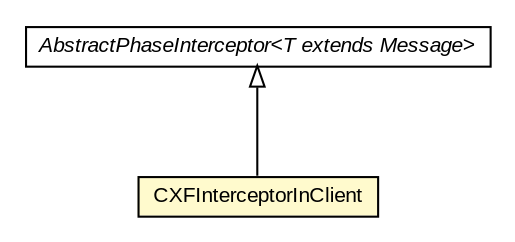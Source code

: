 #!/usr/local/bin/dot
#
# Class diagram 
# Generated by UMLGraph version R5_6-24-gf6e263 (http://www.umlgraph.org/)
#

digraph G {
	edge [fontname="arial",fontsize=10,labelfontname="arial",labelfontsize=10];
	node [fontname="arial",fontsize=10,shape=plaintext];
	nodesep=0.25;
	ranksep=0.5;
	// org.miloss.fgsms.agents.CXFInterceptorInClient
	c208452 [label=<<table title="org.miloss.fgsms.agents.CXFInterceptorInClient" border="0" cellborder="1" cellspacing="0" cellpadding="2" port="p" bgcolor="lemonChiffon" href="./CXFInterceptorInClient.html">
		<tr><td><table border="0" cellspacing="0" cellpadding="1">
<tr><td align="center" balign="center"> CXFInterceptorInClient </td></tr>
		</table></td></tr>
		</table>>, URL="./CXFInterceptorInClient.html", fontname="arial", fontcolor="black", fontsize=10.0];
	//org.miloss.fgsms.agents.CXFInterceptorInClient extends org.apache.cxf.phase.AbstractPhaseInterceptor
	c208748:p -> c208452:p [dir=back,arrowtail=empty];
	// org.apache.cxf.phase.AbstractPhaseInterceptor<T extends org.apache.cxf.message.Message>
	c208748 [label=<<table title="org.apache.cxf.phase.AbstractPhaseInterceptor" border="0" cellborder="1" cellspacing="0" cellpadding="2" port="p" href="http://java.sun.com/j2se/1.4.2/docs/api/org/apache/cxf/phase/AbstractPhaseInterceptor.html">
		<tr><td><table border="0" cellspacing="0" cellpadding="1">
<tr><td align="center" balign="center"><font face="arial italic"> AbstractPhaseInterceptor&lt;T extends Message&gt; </font></td></tr>
		</table></td></tr>
		</table>>, URL="http://java.sun.com/j2se/1.4.2/docs/api/org/apache/cxf/phase/AbstractPhaseInterceptor.html", fontname="arial", fontcolor="black", fontsize=10.0];
}

